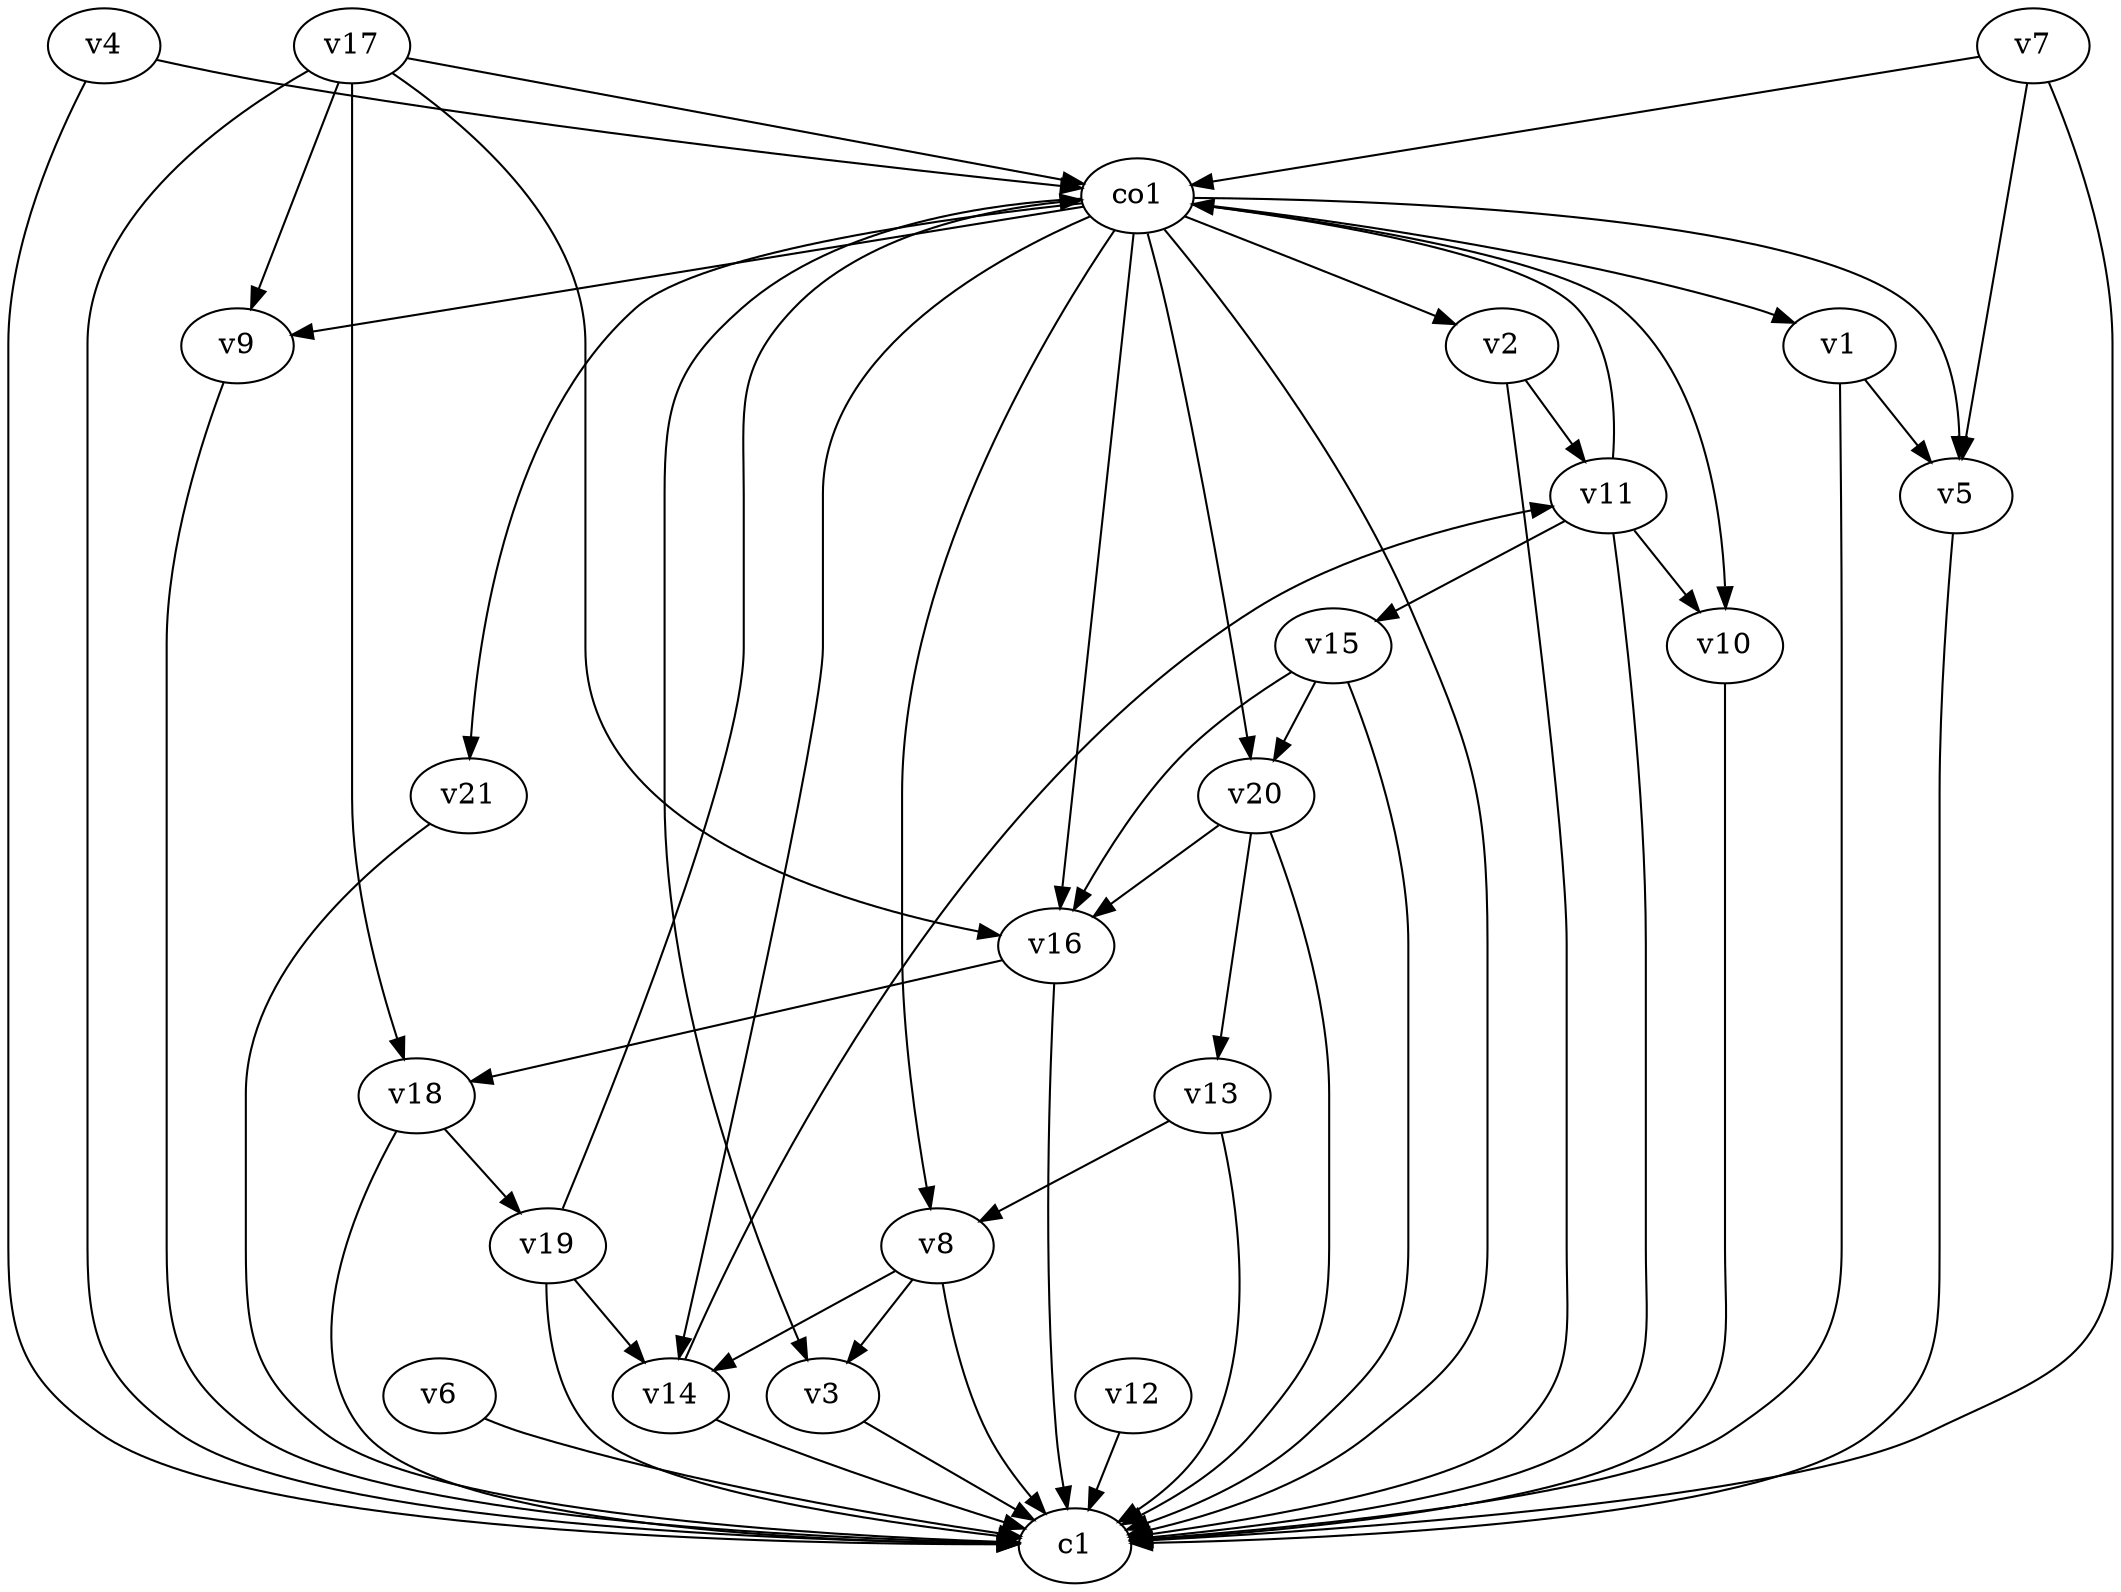 strict digraph  {
c1;
v1;
v2;
v3;
v4;
v5;
v6;
v7;
v8;
v9;
v10;
v11;
v12;
v13;
v14;
v15;
v16;
v17;
v18;
v19;
v20;
v21;
co1;
v1 -> c1  [weight=1];
v1 -> v5  [weight=1];
v2 -> c1  [weight=1];
v2 -> v11  [weight=1];
v3 -> c1  [weight=1];
v4 -> c1  [weight=1];
v4 -> co1  [weight=1];
v5 -> c1  [weight=1];
v6 -> c1  [weight=1];
v7 -> c1  [weight=1];
v7 -> co1  [weight=1];
v7 -> v5  [weight=1];
v8 -> c1  [weight=1];
v8 -> v3  [weight=1];
v8 -> v14  [weight=1];
v9 -> c1  [weight=1];
v10 -> c1  [weight=1];
v11 -> c1  [weight=1];
v11 -> v10  [weight=1];
v11 -> v15  [weight=1];
v11 -> co1  [weight=1];
v12 -> c1  [weight=1];
v13 -> c1  [weight=1];
v13 -> v8  [weight=1];
v14 -> c1  [weight=1];
v14 -> v11  [weight=1];
v15 -> c1  [weight=1];
v15 -> v16  [weight=1];
v15 -> v20  [weight=1];
v16 -> c1  [weight=1];
v16 -> v18  [weight=1];
v17 -> c1  [weight=1];
v17 -> v18  [weight=1];
v17 -> co1  [weight=1];
v17 -> v9  [weight=1];
v17 -> v16  [weight=1];
v18 -> c1  [weight=1];
v18 -> v19  [weight=1];
v19 -> c1  [weight=1];
v19 -> v14  [weight=1];
v19 -> co1  [weight=1];
v20 -> c1  [weight=1];
v20 -> v13  [weight=1];
v20 -> v16  [weight=1];
v21 -> c1  [weight=1];
co1 -> c1  [weight=1];
co1 -> v20  [weight=1];
co1 -> v21  [weight=1];
co1 -> v1  [weight=1];
co1 -> v2  [weight=1];
co1 -> v8  [weight=1];
co1 -> v3  [weight=1];
co1 -> v10  [weight=1];
co1 -> v9  [weight=1];
co1 -> v5  [weight=1];
co1 -> v14  [weight=1];
co1 -> v16  [weight=1];
}
